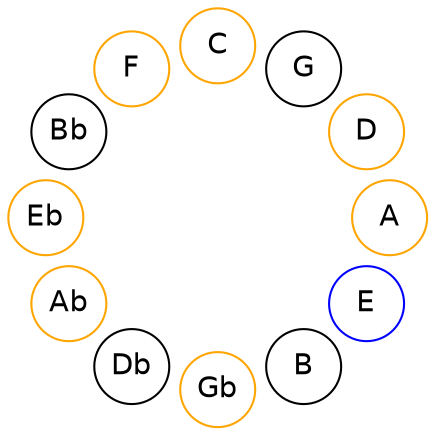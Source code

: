 
graph {

layout = circo;
mindist = .1

node [shape = circle, fontname = Helvetica, margin = 0]
edge [style=invis]

subgraph 1 {
	E -- B -- Gb -- Db -- Ab -- Eb -- Bb -- F -- C -- G -- D -- A -- E
}

E [color=blue];
Gb [color=orange];
Ab [color=orange];
Eb [color=orange];
F [color=orange];
C [color=orange];
D [color=orange];
A [color=orange];
}
